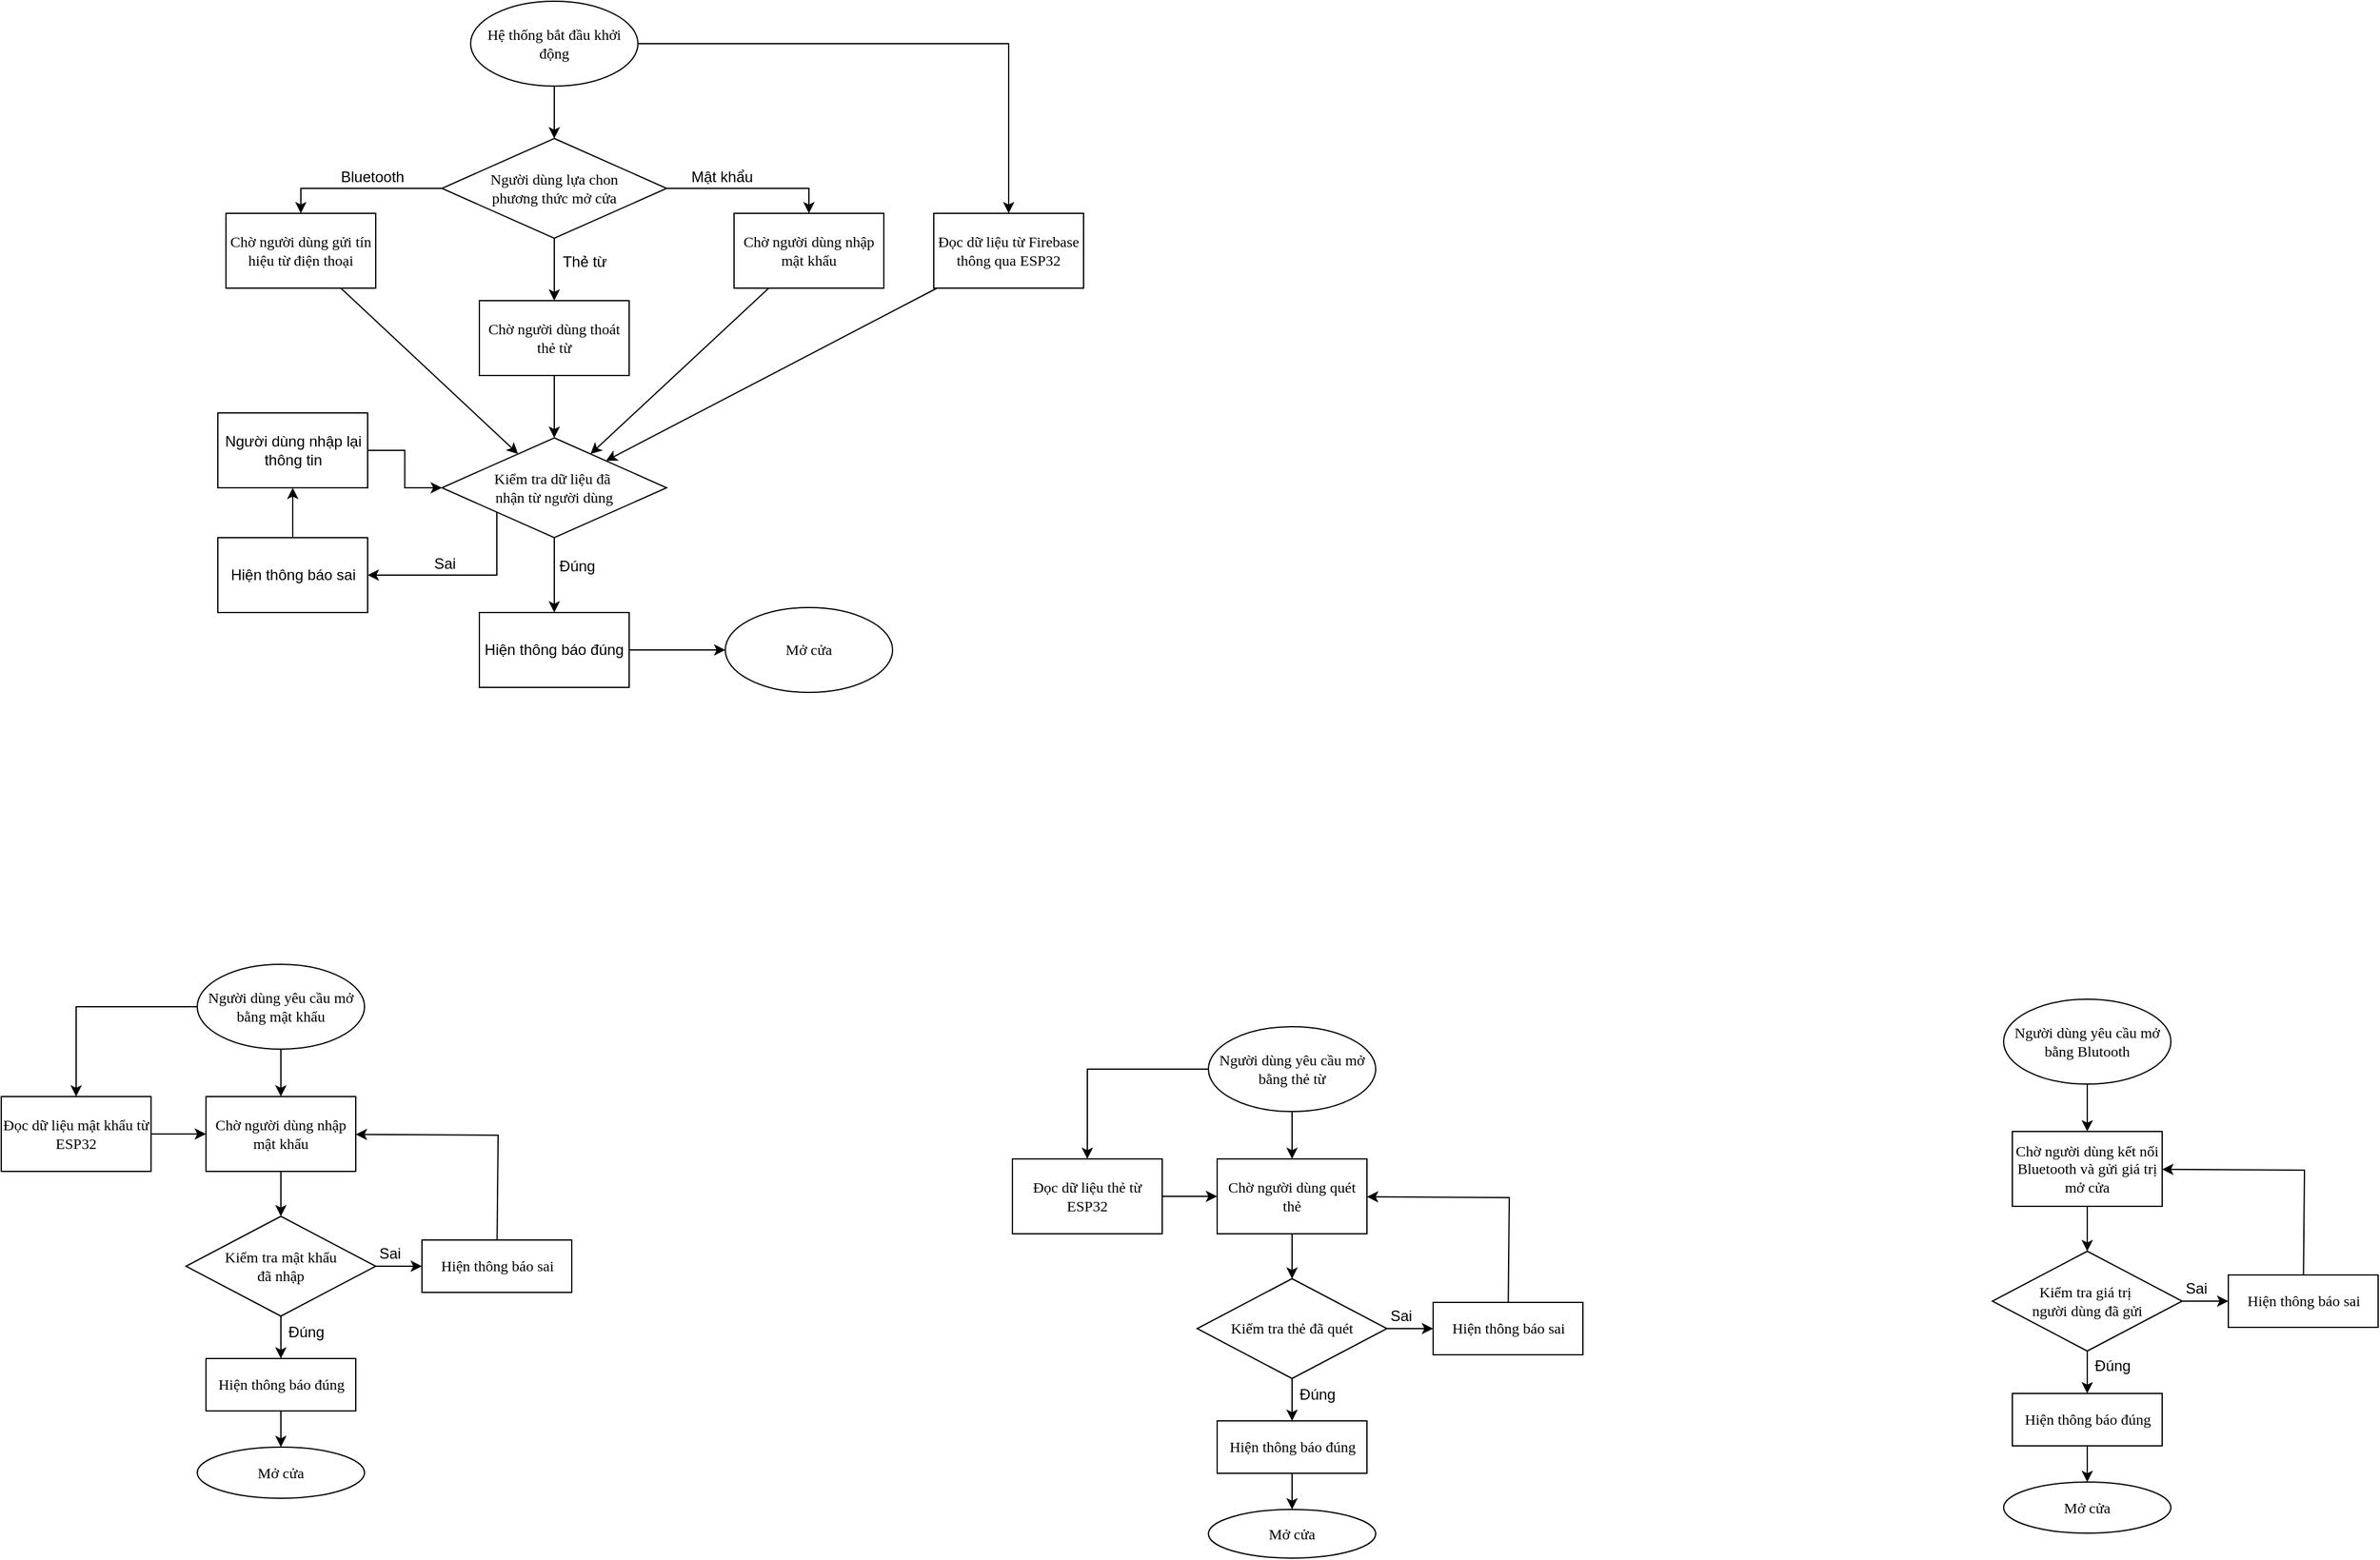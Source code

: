 <mxfile version="24.1.0" type="device">
  <diagram name="Page-1" id="8BciMyB1zIvTnq53Psd4">
    <mxGraphModel dx="2906" dy="1770" grid="0" gridSize="10" guides="1" tooltips="1" connect="1" arrows="1" fold="1" page="0" pageScale="1" pageWidth="850" pageHeight="1100" math="0" shadow="0">
      <root>
        <mxCell id="0" />
        <mxCell id="1" parent="0" />
        <mxCell id="9iyBa-7PZ-2wfN37nzbX-18" value="" style="edgeStyle=orthogonalEdgeStyle;rounded=0;orthogonalLoop=1;jettySize=auto;html=1;fontFamily=Helvetica;fontSize=12;fontColor=default;" parent="1" source="9iyBa-7PZ-2wfN37nzbX-7" target="9iyBa-7PZ-2wfN37nzbX-8" edge="1">
          <mxGeometry relative="1" as="geometry" />
        </mxCell>
        <mxCell id="9iyBa-7PZ-2wfN37nzbX-7" value="Người dùng yêu cầu mở bằng mật khẩu" style="ellipse;whiteSpace=wrap;html=1;rounded=0;strokeColor=default;align=center;verticalAlign=middle;fontFamily=Times New Roman;fontSize=12;fontColor=default;fillColor=default;" parent="1" vertex="1">
          <mxGeometry x="-1390" y="-308" width="134" height="68" as="geometry" />
        </mxCell>
        <mxCell id="9iyBa-7PZ-2wfN37nzbX-19" value="" style="edgeStyle=orthogonalEdgeStyle;rounded=0;orthogonalLoop=1;jettySize=auto;html=1;fontFamily=Helvetica;fontSize=12;fontColor=default;" parent="1" source="9iyBa-7PZ-2wfN37nzbX-8" target="9iyBa-7PZ-2wfN37nzbX-10" edge="1">
          <mxGeometry relative="1" as="geometry" />
        </mxCell>
        <mxCell id="9iyBa-7PZ-2wfN37nzbX-8" value="Chờ người dùng nhập mật khẩu" style="rounded=0;whiteSpace=wrap;html=1;strokeColor=default;align=center;verticalAlign=middle;fontFamily=Times New Roman;fontSize=12;fontColor=default;fillColor=default;" parent="1" vertex="1">
          <mxGeometry x="-1383" y="-202" width="120" height="60" as="geometry" />
        </mxCell>
        <mxCell id="9iyBa-7PZ-2wfN37nzbX-14" value="" style="edgeStyle=orthogonalEdgeStyle;rounded=0;orthogonalLoop=1;jettySize=auto;html=1;fontFamily=Helvetica;fontSize=12;fontColor=default;" parent="1" source="9iyBa-7PZ-2wfN37nzbX-10" target="9iyBa-7PZ-2wfN37nzbX-12" edge="1">
          <mxGeometry relative="1" as="geometry" />
        </mxCell>
        <mxCell id="9iyBa-7PZ-2wfN37nzbX-21" value="" style="edgeStyle=orthogonalEdgeStyle;rounded=0;orthogonalLoop=1;jettySize=auto;html=1;fontFamily=Helvetica;fontSize=12;fontColor=default;" parent="1" source="9iyBa-7PZ-2wfN37nzbX-10" target="9iyBa-7PZ-2wfN37nzbX-16" edge="1">
          <mxGeometry relative="1" as="geometry" />
        </mxCell>
        <mxCell id="9iyBa-7PZ-2wfN37nzbX-10" value="Kiểm tra mật khẩu&lt;div&gt;đã nhập&lt;/div&gt;" style="rhombus;whiteSpace=wrap;html=1;rounded=0;strokeColor=default;align=center;verticalAlign=middle;fontFamily=Times New Roman;fontSize=12;fontColor=default;fillColor=default;" parent="1" vertex="1">
          <mxGeometry x="-1399" y="-106" width="152" height="80" as="geometry" />
        </mxCell>
        <mxCell id="9iyBa-7PZ-2wfN37nzbX-12" value="Hiện thông báo sai" style="rounded=0;html=1;strokeColor=default;align=center;verticalAlign=middle;fontFamily=Times New Roman;fontSize=12;fontColor=default;fillColor=default;" parent="1" vertex="1">
          <mxGeometry x="-1210" y="-87" width="120" height="42" as="geometry" />
        </mxCell>
        <mxCell id="9iyBa-7PZ-2wfN37nzbX-13" value="" style="endArrow=classic;html=1;rounded=0;fontFamily=Helvetica;fontSize=12;fontColor=default;" parent="1" source="9iyBa-7PZ-2wfN37nzbX-12" target="9iyBa-7PZ-2wfN37nzbX-8" edge="1">
          <mxGeometry width="50" height="50" relative="1" as="geometry">
            <mxPoint x="-1152" y="-48" as="sourcePoint" />
            <mxPoint x="-1102" y="-98" as="targetPoint" />
            <Array as="points">
              <mxPoint x="-1149" y="-171" />
            </Array>
          </mxGeometry>
        </mxCell>
        <mxCell id="9iyBa-7PZ-2wfN37nzbX-15" value="Sai" style="text;html=1;align=center;verticalAlign=middle;resizable=0;points=[];autosize=1;strokeColor=none;fillColor=none;fontFamily=Helvetica;fontSize=12;fontColor=default;" parent="1" vertex="1">
          <mxGeometry x="-1254" y="-89" width="35" height="26" as="geometry" />
        </mxCell>
        <mxCell id="9iyBa-7PZ-2wfN37nzbX-22" value="" style="edgeStyle=orthogonalEdgeStyle;rounded=0;orthogonalLoop=1;jettySize=auto;html=1;fontFamily=Helvetica;fontSize=12;fontColor=default;" parent="1" source="9iyBa-7PZ-2wfN37nzbX-16" target="9iyBa-7PZ-2wfN37nzbX-17" edge="1">
          <mxGeometry relative="1" as="geometry" />
        </mxCell>
        <mxCell id="9iyBa-7PZ-2wfN37nzbX-16" value="Hiện thông báo đúng" style="rounded=0;html=1;strokeColor=default;align=center;verticalAlign=middle;fontFamily=Times New Roman;fontSize=12;fontColor=default;fillColor=default;" parent="1" vertex="1">
          <mxGeometry x="-1383" y="8" width="120" height="42" as="geometry" />
        </mxCell>
        <mxCell id="9iyBa-7PZ-2wfN37nzbX-17" value="Mở cửa" style="ellipse;whiteSpace=wrap;html=1;rounded=0;strokeColor=default;align=center;verticalAlign=middle;fontFamily=Times New Roman;fontSize=12;fontColor=default;fillColor=default;" parent="1" vertex="1">
          <mxGeometry x="-1390" y="79" width="134" height="41" as="geometry" />
        </mxCell>
        <mxCell id="9iyBa-7PZ-2wfN37nzbX-23" value="Đúng" style="text;html=1;align=center;verticalAlign=middle;resizable=0;points=[];autosize=1;strokeColor=none;fillColor=none;fontFamily=Helvetica;fontSize=12;fontColor=default;" parent="1" vertex="1">
          <mxGeometry x="-1327" y="-26" width="47" height="26" as="geometry" />
        </mxCell>
        <mxCell id="9iyBa-7PZ-2wfN37nzbX-31" value="" style="edgeStyle=orthogonalEdgeStyle;rounded=0;orthogonalLoop=1;jettySize=auto;html=1;fontFamily=Helvetica;fontSize=12;fontColor=default;" parent="1" source="9iyBa-7PZ-2wfN37nzbX-28" target="9iyBa-7PZ-2wfN37nzbX-8" edge="1">
          <mxGeometry relative="1" as="geometry" />
        </mxCell>
        <mxCell id="9iyBa-7PZ-2wfN37nzbX-28" value="Đọc dữ liệu mật khẩu từ ESP32" style="rounded=0;whiteSpace=wrap;html=1;strokeColor=default;align=center;verticalAlign=middle;fontFamily=Times New Roman;fontSize=12;fontColor=default;fillColor=default;" parent="1" vertex="1">
          <mxGeometry x="-1547" y="-202" width="120" height="60" as="geometry" />
        </mxCell>
        <mxCell id="9iyBa-7PZ-2wfN37nzbX-29" value="" style="endArrow=classic;html=1;rounded=0;fontFamily=Helvetica;fontSize=12;fontColor=default;" parent="1" source="9iyBa-7PZ-2wfN37nzbX-7" target="9iyBa-7PZ-2wfN37nzbX-28" edge="1">
          <mxGeometry width="50" height="50" relative="1" as="geometry">
            <mxPoint x="-1567" y="-92" as="sourcePoint" />
            <mxPoint x="-1517" y="-142" as="targetPoint" />
            <Array as="points">
              <mxPoint x="-1487" y="-274" />
            </Array>
          </mxGeometry>
        </mxCell>
        <mxCell id="9iyBa-7PZ-2wfN37nzbX-32" value="" style="edgeStyle=orthogonalEdgeStyle;rounded=0;orthogonalLoop=1;jettySize=auto;html=1;fontFamily=Helvetica;fontSize=12;fontColor=default;" parent="1" source="9iyBa-7PZ-2wfN37nzbX-33" target="9iyBa-7PZ-2wfN37nzbX-35" edge="1">
          <mxGeometry relative="1" as="geometry" />
        </mxCell>
        <mxCell id="9iyBa-7PZ-2wfN37nzbX-33" value="Người dùng yêu cầu mở bằng thẻ từ" style="ellipse;whiteSpace=wrap;html=1;rounded=0;strokeColor=default;align=center;verticalAlign=middle;fontFamily=Times New Roman;fontSize=12;fontColor=default;fillColor=default;" parent="1" vertex="1">
          <mxGeometry x="-580" y="-258" width="134" height="68" as="geometry" />
        </mxCell>
        <mxCell id="9iyBa-7PZ-2wfN37nzbX-34" value="" style="edgeStyle=orthogonalEdgeStyle;rounded=0;orthogonalLoop=1;jettySize=auto;html=1;fontFamily=Helvetica;fontSize=12;fontColor=default;" parent="1" source="9iyBa-7PZ-2wfN37nzbX-35" target="9iyBa-7PZ-2wfN37nzbX-38" edge="1">
          <mxGeometry relative="1" as="geometry" />
        </mxCell>
        <mxCell id="9iyBa-7PZ-2wfN37nzbX-35" value="Chờ người dùng quét thẻ" style="rounded=0;whiteSpace=wrap;html=1;strokeColor=default;align=center;verticalAlign=middle;fontFamily=Times New Roman;fontSize=12;fontColor=default;fillColor=default;" parent="1" vertex="1">
          <mxGeometry x="-573" y="-152" width="120" height="60" as="geometry" />
        </mxCell>
        <mxCell id="9iyBa-7PZ-2wfN37nzbX-36" value="" style="edgeStyle=orthogonalEdgeStyle;rounded=0;orthogonalLoop=1;jettySize=auto;html=1;fontFamily=Helvetica;fontSize=12;fontColor=default;" parent="1" source="9iyBa-7PZ-2wfN37nzbX-38" target="9iyBa-7PZ-2wfN37nzbX-39" edge="1">
          <mxGeometry relative="1" as="geometry" />
        </mxCell>
        <mxCell id="9iyBa-7PZ-2wfN37nzbX-37" value="" style="edgeStyle=orthogonalEdgeStyle;rounded=0;orthogonalLoop=1;jettySize=auto;html=1;fontFamily=Helvetica;fontSize=12;fontColor=default;" parent="1" source="9iyBa-7PZ-2wfN37nzbX-38" target="9iyBa-7PZ-2wfN37nzbX-43" edge="1">
          <mxGeometry relative="1" as="geometry" />
        </mxCell>
        <mxCell id="9iyBa-7PZ-2wfN37nzbX-38" value="Kiểm tra thẻ đã quét" style="rhombus;whiteSpace=wrap;html=1;rounded=0;strokeColor=default;align=center;verticalAlign=middle;fontFamily=Times New Roman;fontSize=12;fontColor=default;fillColor=default;" parent="1" vertex="1">
          <mxGeometry x="-589" y="-56" width="152" height="80" as="geometry" />
        </mxCell>
        <mxCell id="9iyBa-7PZ-2wfN37nzbX-39" value="Hiện thông báo sai" style="rounded=0;html=1;strokeColor=default;align=center;verticalAlign=middle;fontFamily=Times New Roman;fontSize=12;fontColor=default;fillColor=default;" parent="1" vertex="1">
          <mxGeometry x="-400" y="-37" width="120" height="42" as="geometry" />
        </mxCell>
        <mxCell id="9iyBa-7PZ-2wfN37nzbX-40" value="" style="endArrow=classic;html=1;rounded=0;fontFamily=Helvetica;fontSize=12;fontColor=default;" parent="1" source="9iyBa-7PZ-2wfN37nzbX-39" target="9iyBa-7PZ-2wfN37nzbX-35" edge="1">
          <mxGeometry width="50" height="50" relative="1" as="geometry">
            <mxPoint x="-342" y="2" as="sourcePoint" />
            <mxPoint x="-292" y="-48" as="targetPoint" />
            <Array as="points">
              <mxPoint x="-339" y="-121" />
            </Array>
          </mxGeometry>
        </mxCell>
        <mxCell id="9iyBa-7PZ-2wfN37nzbX-41" value="Sai" style="text;html=1;align=center;verticalAlign=middle;resizable=0;points=[];autosize=1;strokeColor=none;fillColor=none;fontFamily=Helvetica;fontSize=12;fontColor=default;" parent="1" vertex="1">
          <mxGeometry x="-444" y="-39" width="35" height="26" as="geometry" />
        </mxCell>
        <mxCell id="9iyBa-7PZ-2wfN37nzbX-42" value="" style="edgeStyle=orthogonalEdgeStyle;rounded=0;orthogonalLoop=1;jettySize=auto;html=1;fontFamily=Helvetica;fontSize=12;fontColor=default;" parent="1" source="9iyBa-7PZ-2wfN37nzbX-43" target="9iyBa-7PZ-2wfN37nzbX-44" edge="1">
          <mxGeometry relative="1" as="geometry" />
        </mxCell>
        <mxCell id="9iyBa-7PZ-2wfN37nzbX-43" value="Hiện thông báo đúng" style="rounded=0;html=1;strokeColor=default;align=center;verticalAlign=middle;fontFamily=Times New Roman;fontSize=12;fontColor=default;fillColor=default;" parent="1" vertex="1">
          <mxGeometry x="-573" y="58" width="120" height="42" as="geometry" />
        </mxCell>
        <mxCell id="9iyBa-7PZ-2wfN37nzbX-44" value="Mở cửa" style="ellipse;whiteSpace=wrap;html=1;rounded=0;strokeColor=default;align=center;verticalAlign=middle;fontFamily=Times New Roman;fontSize=12;fontColor=default;fillColor=default;" parent="1" vertex="1">
          <mxGeometry x="-580" y="129" width="134" height="39" as="geometry" />
        </mxCell>
        <mxCell id="9iyBa-7PZ-2wfN37nzbX-45" value="Đúng" style="text;html=1;align=center;verticalAlign=middle;resizable=0;points=[];autosize=1;strokeColor=none;fillColor=none;fontFamily=Helvetica;fontSize=12;fontColor=default;" parent="1" vertex="1">
          <mxGeometry x="-517" y="24" width="47" height="26" as="geometry" />
        </mxCell>
        <mxCell id="9iyBa-7PZ-2wfN37nzbX-46" value="" style="edgeStyle=orthogonalEdgeStyle;rounded=0;orthogonalLoop=1;jettySize=auto;html=1;fontFamily=Helvetica;fontSize=12;fontColor=default;" parent="1" source="9iyBa-7PZ-2wfN37nzbX-47" target="9iyBa-7PZ-2wfN37nzbX-35" edge="1">
          <mxGeometry relative="1" as="geometry" />
        </mxCell>
        <mxCell id="9iyBa-7PZ-2wfN37nzbX-47" value="Đọc dữ liệu thẻ từ ESP32" style="rounded=0;whiteSpace=wrap;html=1;strokeColor=default;align=center;verticalAlign=middle;fontFamily=Times New Roman;fontSize=12;fontColor=default;fillColor=default;" parent="1" vertex="1">
          <mxGeometry x="-737" y="-152" width="120" height="60" as="geometry" />
        </mxCell>
        <mxCell id="9iyBa-7PZ-2wfN37nzbX-48" value="" style="endArrow=classic;html=1;rounded=0;fontFamily=Helvetica;fontSize=12;fontColor=default;" parent="1" source="9iyBa-7PZ-2wfN37nzbX-33" target="9iyBa-7PZ-2wfN37nzbX-47" edge="1">
          <mxGeometry width="50" height="50" relative="1" as="geometry">
            <mxPoint x="-757" y="-42" as="sourcePoint" />
            <mxPoint x="-707" y="-92" as="targetPoint" />
            <Array as="points">
              <mxPoint x="-677" y="-224" />
            </Array>
          </mxGeometry>
        </mxCell>
        <mxCell id="GFyOd38K3TFqXfzQ1wzG-1" value="" style="edgeStyle=orthogonalEdgeStyle;rounded=0;orthogonalLoop=1;jettySize=auto;html=1;fontFamily=Helvetica;fontSize=12;fontColor=default;" edge="1" parent="1" source="GFyOd38K3TFqXfzQ1wzG-2" target="GFyOd38K3TFqXfzQ1wzG-4">
          <mxGeometry relative="1" as="geometry" />
        </mxCell>
        <mxCell id="GFyOd38K3TFqXfzQ1wzG-2" value="Người dùng yêu cầu mở bằng Blutooth" style="ellipse;whiteSpace=wrap;html=1;rounded=0;strokeColor=default;align=center;verticalAlign=middle;fontFamily=Times New Roman;fontSize=12;fontColor=default;fillColor=default;" vertex="1" parent="1">
          <mxGeometry x="57" y="-280" width="134" height="68" as="geometry" />
        </mxCell>
        <mxCell id="GFyOd38K3TFqXfzQ1wzG-3" value="" style="edgeStyle=orthogonalEdgeStyle;rounded=0;orthogonalLoop=1;jettySize=auto;html=1;fontFamily=Helvetica;fontSize=12;fontColor=default;" edge="1" parent="1" source="GFyOd38K3TFqXfzQ1wzG-4" target="GFyOd38K3TFqXfzQ1wzG-7">
          <mxGeometry relative="1" as="geometry" />
        </mxCell>
        <mxCell id="GFyOd38K3TFqXfzQ1wzG-4" value="Chờ người dùng kết nối Bluetooth và gửi giá trị mở cửa" style="rounded=0;whiteSpace=wrap;html=1;strokeColor=default;align=center;verticalAlign=middle;fontFamily=Times New Roman;fontSize=12;fontColor=default;fillColor=default;" vertex="1" parent="1">
          <mxGeometry x="64" y="-174" width="120" height="60" as="geometry" />
        </mxCell>
        <mxCell id="GFyOd38K3TFqXfzQ1wzG-5" value="" style="edgeStyle=orthogonalEdgeStyle;rounded=0;orthogonalLoop=1;jettySize=auto;html=1;fontFamily=Helvetica;fontSize=12;fontColor=default;" edge="1" parent="1" source="GFyOd38K3TFqXfzQ1wzG-7" target="GFyOd38K3TFqXfzQ1wzG-8">
          <mxGeometry relative="1" as="geometry" />
        </mxCell>
        <mxCell id="GFyOd38K3TFqXfzQ1wzG-6" value="" style="edgeStyle=orthogonalEdgeStyle;rounded=0;orthogonalLoop=1;jettySize=auto;html=1;fontFamily=Helvetica;fontSize=12;fontColor=default;" edge="1" parent="1" source="GFyOd38K3TFqXfzQ1wzG-7" target="GFyOd38K3TFqXfzQ1wzG-12">
          <mxGeometry relative="1" as="geometry" />
        </mxCell>
        <mxCell id="GFyOd38K3TFqXfzQ1wzG-7" value="Kiểm tra giá trị&amp;nbsp;&lt;div&gt;người dùng đã gửi&lt;/div&gt;" style="rhombus;whiteSpace=wrap;html=1;rounded=0;strokeColor=default;align=center;verticalAlign=middle;fontFamily=Times New Roman;fontSize=12;fontColor=default;fillColor=default;" vertex="1" parent="1">
          <mxGeometry x="48" y="-78" width="152" height="80" as="geometry" />
        </mxCell>
        <mxCell id="GFyOd38K3TFqXfzQ1wzG-8" value="Hiện thông báo sai" style="rounded=0;html=1;strokeColor=default;align=center;verticalAlign=middle;fontFamily=Times New Roman;fontSize=12;fontColor=default;fillColor=default;" vertex="1" parent="1">
          <mxGeometry x="237" y="-59" width="120" height="42" as="geometry" />
        </mxCell>
        <mxCell id="GFyOd38K3TFqXfzQ1wzG-9" value="" style="endArrow=classic;html=1;rounded=0;fontFamily=Helvetica;fontSize=12;fontColor=default;" edge="1" parent="1" source="GFyOd38K3TFqXfzQ1wzG-8" target="GFyOd38K3TFqXfzQ1wzG-4">
          <mxGeometry width="50" height="50" relative="1" as="geometry">
            <mxPoint x="295" y="-20" as="sourcePoint" />
            <mxPoint x="345" y="-70" as="targetPoint" />
            <Array as="points">
              <mxPoint x="298" y="-143" />
            </Array>
          </mxGeometry>
        </mxCell>
        <mxCell id="GFyOd38K3TFqXfzQ1wzG-10" value="Sai" style="text;html=1;align=center;verticalAlign=middle;resizable=0;points=[];autosize=1;strokeColor=none;fillColor=none;fontFamily=Helvetica;fontSize=12;fontColor=default;" vertex="1" parent="1">
          <mxGeometry x="193" y="-61" width="35" height="26" as="geometry" />
        </mxCell>
        <mxCell id="GFyOd38K3TFqXfzQ1wzG-11" value="" style="edgeStyle=orthogonalEdgeStyle;rounded=0;orthogonalLoop=1;jettySize=auto;html=1;fontFamily=Helvetica;fontSize=12;fontColor=default;" edge="1" parent="1" source="GFyOd38K3TFqXfzQ1wzG-12" target="GFyOd38K3TFqXfzQ1wzG-13">
          <mxGeometry relative="1" as="geometry" />
        </mxCell>
        <mxCell id="GFyOd38K3TFqXfzQ1wzG-12" value="Hiện thông báo đúng" style="rounded=0;html=1;strokeColor=default;align=center;verticalAlign=middle;fontFamily=Times New Roman;fontSize=12;fontColor=default;fillColor=default;" vertex="1" parent="1">
          <mxGeometry x="64" y="36" width="120" height="42" as="geometry" />
        </mxCell>
        <mxCell id="GFyOd38K3TFqXfzQ1wzG-13" value="Mở cửa" style="ellipse;whiteSpace=wrap;html=1;rounded=0;strokeColor=default;align=center;verticalAlign=middle;fontFamily=Times New Roman;fontSize=12;fontColor=default;fillColor=default;" vertex="1" parent="1">
          <mxGeometry x="57" y="107" width="134" height="41" as="geometry" />
        </mxCell>
        <mxCell id="GFyOd38K3TFqXfzQ1wzG-14" value="Đúng" style="text;html=1;align=center;verticalAlign=middle;resizable=0;points=[];autosize=1;strokeColor=none;fillColor=none;fontFamily=Helvetica;fontSize=12;fontColor=default;" vertex="1" parent="1">
          <mxGeometry x="120" y="1" width="47" height="26" as="geometry" />
        </mxCell>
        <mxCell id="GFyOd38K3TFqXfzQ1wzG-59" value="" style="group" vertex="1" connectable="0" parent="1">
          <mxGeometry x="-1373.5" y="-1080" width="693.5" height="554" as="geometry" />
        </mxCell>
        <mxCell id="GFyOd38K3TFqXfzQ1wzG-37" style="edgeStyle=orthogonalEdgeStyle;rounded=0;orthogonalLoop=1;jettySize=auto;html=1;" edge="1" parent="GFyOd38K3TFqXfzQ1wzG-59" source="GFyOd38K3TFqXfzQ1wzG-22" target="GFyOd38K3TFqXfzQ1wzG-36">
          <mxGeometry relative="1" as="geometry" />
        </mxCell>
        <mxCell id="GFyOd38K3TFqXfzQ1wzG-38" value="" style="edgeStyle=orthogonalEdgeStyle;rounded=0;orthogonalLoop=1;jettySize=auto;html=1;" edge="1" parent="GFyOd38K3TFqXfzQ1wzG-59" source="GFyOd38K3TFqXfzQ1wzG-22" target="GFyOd38K3TFqXfzQ1wzG-24">
          <mxGeometry relative="1" as="geometry" />
        </mxCell>
        <mxCell id="GFyOd38K3TFqXfzQ1wzG-22" value="Hệ thống bắt đầu khởi động" style="ellipse;whiteSpace=wrap;html=1;rounded=0;strokeColor=default;align=center;verticalAlign=middle;fontFamily=Times New Roman;fontSize=12;fontColor=default;fillColor=default;" vertex="1" parent="GFyOd38K3TFqXfzQ1wzG-59">
          <mxGeometry x="202.5" width="134" height="68" as="geometry" />
        </mxCell>
        <mxCell id="GFyOd38K3TFqXfzQ1wzG-23" value="Chờ người dùng gửi tín hiệu từ điện thoại" style="rounded=0;whiteSpace=wrap;html=1;strokeColor=default;align=center;verticalAlign=middle;fontFamily=Times New Roman;fontSize=12;fontColor=default;fillColor=default;" vertex="1" parent="GFyOd38K3TFqXfzQ1wzG-59">
          <mxGeometry x="6.5" y="170" width="120" height="60" as="geometry" />
        </mxCell>
        <mxCell id="GFyOd38K3TFqXfzQ1wzG-28" value="" style="edgeStyle=orthogonalEdgeStyle;rounded=0;orthogonalLoop=1;jettySize=auto;html=1;" edge="1" parent="GFyOd38K3TFqXfzQ1wzG-59" source="GFyOd38K3TFqXfzQ1wzG-24" target="GFyOd38K3TFqXfzQ1wzG-27">
          <mxGeometry relative="1" as="geometry" />
        </mxCell>
        <mxCell id="GFyOd38K3TFqXfzQ1wzG-29" style="edgeStyle=orthogonalEdgeStyle;rounded=0;orthogonalLoop=1;jettySize=auto;html=1;" edge="1" parent="GFyOd38K3TFqXfzQ1wzG-59" source="GFyOd38K3TFqXfzQ1wzG-24" target="GFyOd38K3TFqXfzQ1wzG-26">
          <mxGeometry relative="1" as="geometry">
            <Array as="points">
              <mxPoint x="473.5" y="150" />
            </Array>
          </mxGeometry>
        </mxCell>
        <mxCell id="GFyOd38K3TFqXfzQ1wzG-30" style="edgeStyle=orthogonalEdgeStyle;rounded=0;orthogonalLoop=1;jettySize=auto;html=1;" edge="1" parent="GFyOd38K3TFqXfzQ1wzG-59" source="GFyOd38K3TFqXfzQ1wzG-24" target="GFyOd38K3TFqXfzQ1wzG-23">
          <mxGeometry relative="1" as="geometry">
            <Array as="points">
              <mxPoint x="66.5" y="150" />
            </Array>
          </mxGeometry>
        </mxCell>
        <mxCell id="GFyOd38K3TFqXfzQ1wzG-24" value="Người dùng lựa chon&lt;div&gt;phương thức mở cửa&lt;/div&gt;" style="rhombus;whiteSpace=wrap;html=1;rounded=0;strokeColor=default;align=center;verticalAlign=middle;fontFamily=Times New Roman;fontSize=12;fontColor=default;fillColor=default;" vertex="1" parent="GFyOd38K3TFqXfzQ1wzG-59">
          <mxGeometry x="179.5" y="110" width="180" height="80" as="geometry" />
        </mxCell>
        <mxCell id="GFyOd38K3TFqXfzQ1wzG-26" value="Chờ người dùng nhập mật khẩu" style="rounded=0;whiteSpace=wrap;html=1;strokeColor=default;align=center;verticalAlign=middle;fontFamily=Times New Roman;fontSize=12;fontColor=default;fillColor=default;" vertex="1" parent="GFyOd38K3TFqXfzQ1wzG-59">
          <mxGeometry x="413.5" y="170" width="120" height="60" as="geometry" />
        </mxCell>
        <mxCell id="GFyOd38K3TFqXfzQ1wzG-39" value="" style="edgeStyle=orthogonalEdgeStyle;rounded=0;orthogonalLoop=1;jettySize=auto;html=1;" edge="1" parent="GFyOd38K3TFqXfzQ1wzG-59" source="GFyOd38K3TFqXfzQ1wzG-27" target="GFyOd38K3TFqXfzQ1wzG-34">
          <mxGeometry relative="1" as="geometry" />
        </mxCell>
        <mxCell id="GFyOd38K3TFqXfzQ1wzG-27" value="Chờ người dùng thoát thẻ từ" style="rounded=0;whiteSpace=wrap;html=1;strokeColor=default;align=center;verticalAlign=middle;fontFamily=Times New Roman;fontSize=12;fontColor=default;fillColor=default;" vertex="1" parent="GFyOd38K3TFqXfzQ1wzG-59">
          <mxGeometry x="209.5" y="240" width="120" height="60" as="geometry" />
        </mxCell>
        <mxCell id="GFyOd38K3TFqXfzQ1wzG-31" value="Bluetooth" style="text;html=1;align=center;verticalAlign=middle;resizable=0;points=[];autosize=1;strokeColor=none;fillColor=none;" vertex="1" parent="GFyOd38K3TFqXfzQ1wzG-59">
          <mxGeometry x="88.5" y="126" width="70" height="30" as="geometry" />
        </mxCell>
        <mxCell id="GFyOd38K3TFqXfzQ1wzG-32" value="Mật khẩu" style="text;html=1;align=center;verticalAlign=middle;resizable=0;points=[];autosize=1;strokeColor=none;fillColor=none;" vertex="1" parent="GFyOd38K3TFqXfzQ1wzG-59">
          <mxGeometry x="368.5" y="126" width="70" height="30" as="geometry" />
        </mxCell>
        <mxCell id="GFyOd38K3TFqXfzQ1wzG-33" value="Thẻ từ" style="text;html=1;align=center;verticalAlign=middle;resizable=0;points=[];autosize=1;strokeColor=none;fillColor=none;" vertex="1" parent="GFyOd38K3TFqXfzQ1wzG-59">
          <mxGeometry x="263.5" y="194" width="60" height="30" as="geometry" />
        </mxCell>
        <mxCell id="GFyOd38K3TFqXfzQ1wzG-46" value="" style="edgeStyle=orthogonalEdgeStyle;rounded=0;orthogonalLoop=1;jettySize=auto;html=1;" edge="1" parent="GFyOd38K3TFqXfzQ1wzG-59" source="GFyOd38K3TFqXfzQ1wzG-34" target="GFyOd38K3TFqXfzQ1wzG-44">
          <mxGeometry relative="1" as="geometry">
            <Array as="points">
              <mxPoint x="223.5" y="460" />
            </Array>
          </mxGeometry>
        </mxCell>
        <mxCell id="GFyOd38K3TFqXfzQ1wzG-47" value="" style="edgeStyle=orthogonalEdgeStyle;rounded=0;orthogonalLoop=1;jettySize=auto;html=1;" edge="1" parent="GFyOd38K3TFqXfzQ1wzG-59" source="GFyOd38K3TFqXfzQ1wzG-34" target="GFyOd38K3TFqXfzQ1wzG-45">
          <mxGeometry relative="1" as="geometry" />
        </mxCell>
        <mxCell id="GFyOd38K3TFqXfzQ1wzG-34" value="Kiểm tra dữ liệu đã&amp;nbsp;&lt;div&gt;nhận từ người dùng&lt;/div&gt;" style="rhombus;whiteSpace=wrap;html=1;rounded=0;strokeColor=default;align=center;verticalAlign=middle;fontFamily=Times New Roman;fontSize=12;fontColor=default;fillColor=default;" vertex="1" parent="GFyOd38K3TFqXfzQ1wzG-59">
          <mxGeometry x="179.5" y="350" width="180" height="80" as="geometry" />
        </mxCell>
        <mxCell id="GFyOd38K3TFqXfzQ1wzG-36" value="Đọc dữ liệu từ Firebase thông qua ESP32" style="rounded=0;whiteSpace=wrap;html=1;strokeColor=default;align=center;verticalAlign=middle;fontFamily=Times New Roman;fontSize=12;fontColor=default;fillColor=default;" vertex="1" parent="GFyOd38K3TFqXfzQ1wzG-59">
          <mxGeometry x="573.5" y="170" width="120" height="60" as="geometry" />
        </mxCell>
        <mxCell id="GFyOd38K3TFqXfzQ1wzG-40" value="" style="endArrow=classic;html=1;rounded=0;" edge="1" parent="GFyOd38K3TFqXfzQ1wzG-59" source="GFyOd38K3TFqXfzQ1wzG-26" target="GFyOd38K3TFqXfzQ1wzG-34">
          <mxGeometry width="50" height="50" relative="1" as="geometry">
            <mxPoint x="413.5" y="310" as="sourcePoint" />
            <mxPoint x="463.5" y="260" as="targetPoint" />
          </mxGeometry>
        </mxCell>
        <mxCell id="GFyOd38K3TFqXfzQ1wzG-41" value="" style="endArrow=classic;html=1;rounded=0;" edge="1" parent="GFyOd38K3TFqXfzQ1wzG-59" source="GFyOd38K3TFqXfzQ1wzG-23" target="GFyOd38K3TFqXfzQ1wzG-34">
          <mxGeometry width="50" height="50" relative="1" as="geometry">
            <mxPoint x="73.5" y="360" as="sourcePoint" />
            <mxPoint x="123.5" y="310" as="targetPoint" />
          </mxGeometry>
        </mxCell>
        <mxCell id="GFyOd38K3TFqXfzQ1wzG-43" value="" style="endArrow=classic;html=1;rounded=0;" edge="1" parent="GFyOd38K3TFqXfzQ1wzG-59" source="GFyOd38K3TFqXfzQ1wzG-36" target="GFyOd38K3TFqXfzQ1wzG-34">
          <mxGeometry width="50" height="50" relative="1" as="geometry">
            <mxPoint x="553.5" y="350" as="sourcePoint" />
            <mxPoint x="603.5" y="300" as="targetPoint" />
          </mxGeometry>
        </mxCell>
        <mxCell id="GFyOd38K3TFqXfzQ1wzG-49" value="" style="edgeStyle=orthogonalEdgeStyle;rounded=0;orthogonalLoop=1;jettySize=auto;html=1;" edge="1" parent="GFyOd38K3TFqXfzQ1wzG-59" source="GFyOd38K3TFqXfzQ1wzG-44" target="GFyOd38K3TFqXfzQ1wzG-48">
          <mxGeometry relative="1" as="geometry" />
        </mxCell>
        <mxCell id="GFyOd38K3TFqXfzQ1wzG-44" value="Hiện thông báo sai" style="rounded=0;whiteSpace=wrap;html=1;" vertex="1" parent="GFyOd38K3TFqXfzQ1wzG-59">
          <mxGeometry y="430" width="120" height="60" as="geometry" />
        </mxCell>
        <mxCell id="GFyOd38K3TFqXfzQ1wzG-57" value="" style="edgeStyle=orthogonalEdgeStyle;rounded=0;orthogonalLoop=1;jettySize=auto;html=1;" edge="1" parent="GFyOd38K3TFqXfzQ1wzG-59" source="GFyOd38K3TFqXfzQ1wzG-45" target="GFyOd38K3TFqXfzQ1wzG-56">
          <mxGeometry relative="1" as="geometry" />
        </mxCell>
        <mxCell id="GFyOd38K3TFqXfzQ1wzG-45" value="Hiện thông báo đúng" style="rounded=0;whiteSpace=wrap;html=1;" vertex="1" parent="GFyOd38K3TFqXfzQ1wzG-59">
          <mxGeometry x="209.5" y="490" width="120" height="60" as="geometry" />
        </mxCell>
        <mxCell id="GFyOd38K3TFqXfzQ1wzG-50" style="edgeStyle=orthogonalEdgeStyle;rounded=0;orthogonalLoop=1;jettySize=auto;html=1;" edge="1" parent="GFyOd38K3TFqXfzQ1wzG-59" source="GFyOd38K3TFqXfzQ1wzG-48" target="GFyOd38K3TFqXfzQ1wzG-34">
          <mxGeometry relative="1" as="geometry" />
        </mxCell>
        <mxCell id="GFyOd38K3TFqXfzQ1wzG-48" value="Người dùng nhập lại thông tin" style="rounded=0;whiteSpace=wrap;html=1;" vertex="1" parent="GFyOd38K3TFqXfzQ1wzG-59">
          <mxGeometry y="330" width="120" height="60" as="geometry" />
        </mxCell>
        <mxCell id="GFyOd38K3TFqXfzQ1wzG-51" value="Đúng" style="text;html=1;align=center;verticalAlign=middle;resizable=0;points=[];autosize=1;strokeColor=none;fillColor=none;" vertex="1" parent="GFyOd38K3TFqXfzQ1wzG-59">
          <mxGeometry x="262.5" y="438" width="50" height="30" as="geometry" />
        </mxCell>
        <mxCell id="GFyOd38K3TFqXfzQ1wzG-52" value="Sai" style="text;html=1;align=center;verticalAlign=middle;resizable=0;points=[];autosize=1;strokeColor=none;fillColor=none;" vertex="1" parent="GFyOd38K3TFqXfzQ1wzG-59">
          <mxGeometry x="161.5" y="436" width="40" height="30" as="geometry" />
        </mxCell>
        <mxCell id="GFyOd38K3TFqXfzQ1wzG-56" value="Mở cửa" style="ellipse;whiteSpace=wrap;html=1;rounded=0;strokeColor=default;align=center;verticalAlign=middle;fontFamily=Times New Roman;fontSize=12;fontColor=default;fillColor=default;" vertex="1" parent="GFyOd38K3TFqXfzQ1wzG-59">
          <mxGeometry x="406.5" y="486" width="134" height="68" as="geometry" />
        </mxCell>
      </root>
    </mxGraphModel>
  </diagram>
</mxfile>
